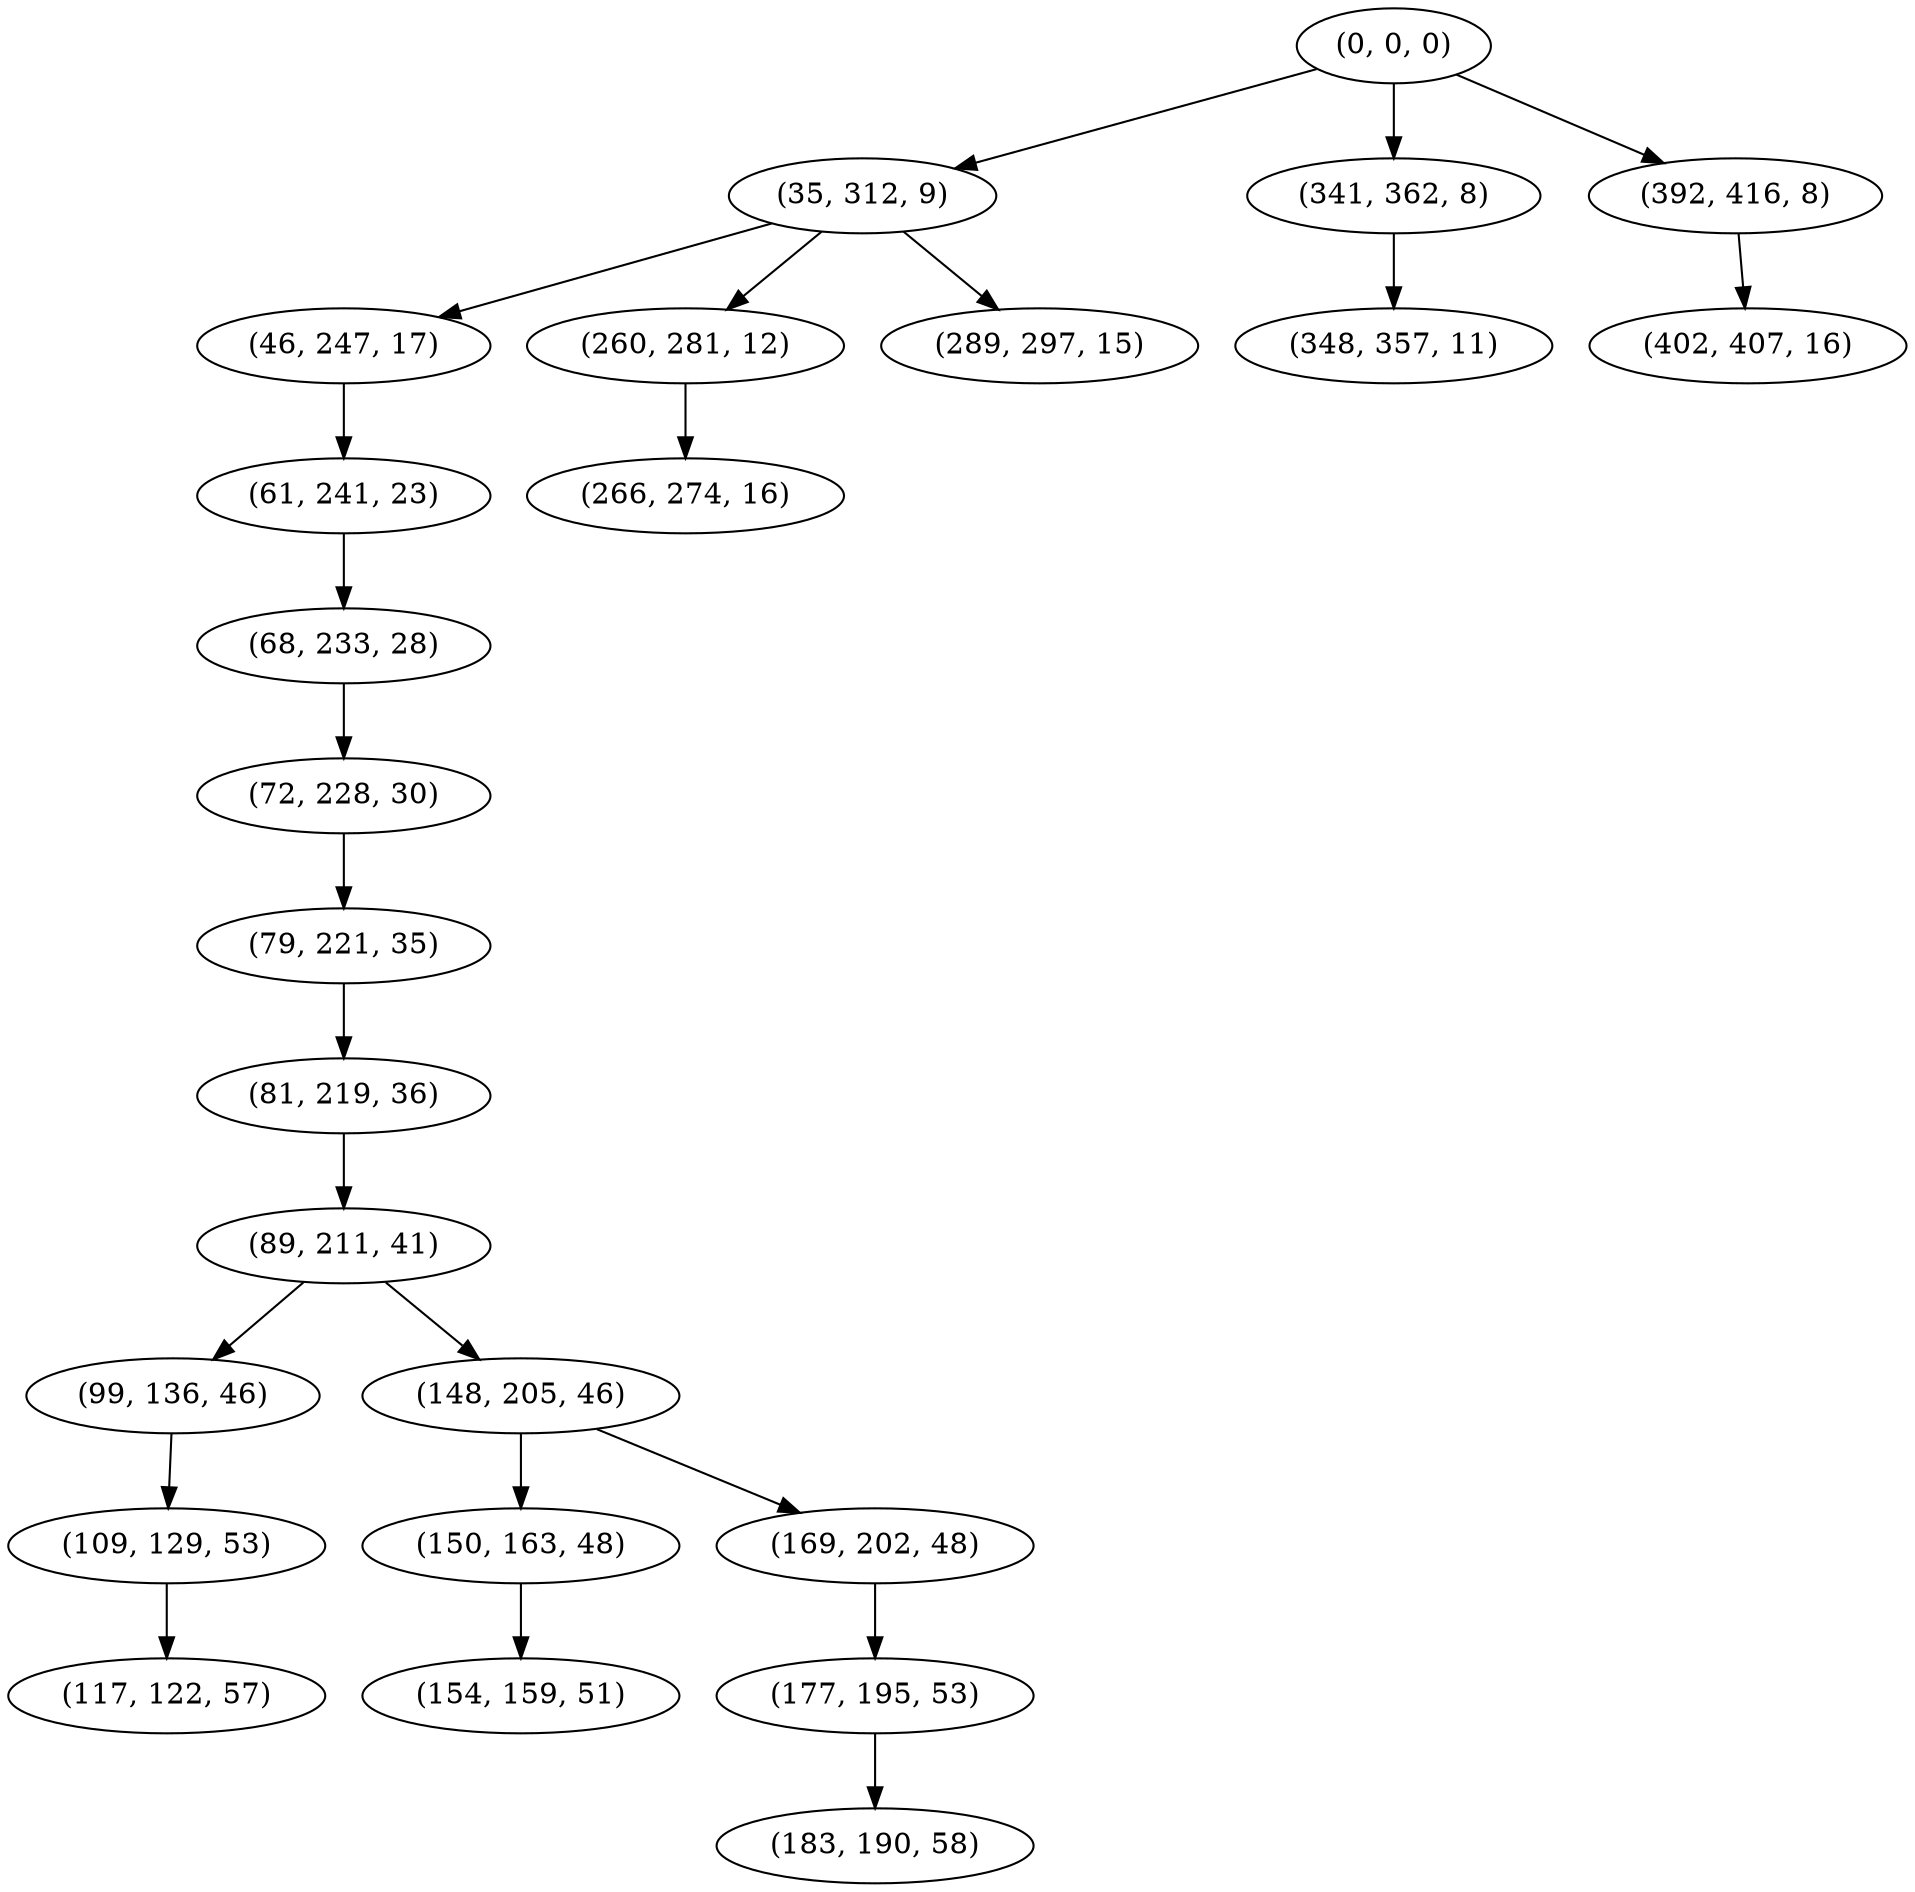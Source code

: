 digraph tree {
    "(0, 0, 0)";
    "(35, 312, 9)";
    "(46, 247, 17)";
    "(61, 241, 23)";
    "(68, 233, 28)";
    "(72, 228, 30)";
    "(79, 221, 35)";
    "(81, 219, 36)";
    "(89, 211, 41)";
    "(99, 136, 46)";
    "(109, 129, 53)";
    "(117, 122, 57)";
    "(148, 205, 46)";
    "(150, 163, 48)";
    "(154, 159, 51)";
    "(169, 202, 48)";
    "(177, 195, 53)";
    "(183, 190, 58)";
    "(260, 281, 12)";
    "(266, 274, 16)";
    "(289, 297, 15)";
    "(341, 362, 8)";
    "(348, 357, 11)";
    "(392, 416, 8)";
    "(402, 407, 16)";
    "(0, 0, 0)" -> "(35, 312, 9)";
    "(0, 0, 0)" -> "(341, 362, 8)";
    "(0, 0, 0)" -> "(392, 416, 8)";
    "(35, 312, 9)" -> "(46, 247, 17)";
    "(35, 312, 9)" -> "(260, 281, 12)";
    "(35, 312, 9)" -> "(289, 297, 15)";
    "(46, 247, 17)" -> "(61, 241, 23)";
    "(61, 241, 23)" -> "(68, 233, 28)";
    "(68, 233, 28)" -> "(72, 228, 30)";
    "(72, 228, 30)" -> "(79, 221, 35)";
    "(79, 221, 35)" -> "(81, 219, 36)";
    "(81, 219, 36)" -> "(89, 211, 41)";
    "(89, 211, 41)" -> "(99, 136, 46)";
    "(89, 211, 41)" -> "(148, 205, 46)";
    "(99, 136, 46)" -> "(109, 129, 53)";
    "(109, 129, 53)" -> "(117, 122, 57)";
    "(148, 205, 46)" -> "(150, 163, 48)";
    "(148, 205, 46)" -> "(169, 202, 48)";
    "(150, 163, 48)" -> "(154, 159, 51)";
    "(169, 202, 48)" -> "(177, 195, 53)";
    "(177, 195, 53)" -> "(183, 190, 58)";
    "(260, 281, 12)" -> "(266, 274, 16)";
    "(341, 362, 8)" -> "(348, 357, 11)";
    "(392, 416, 8)" -> "(402, 407, 16)";
}
